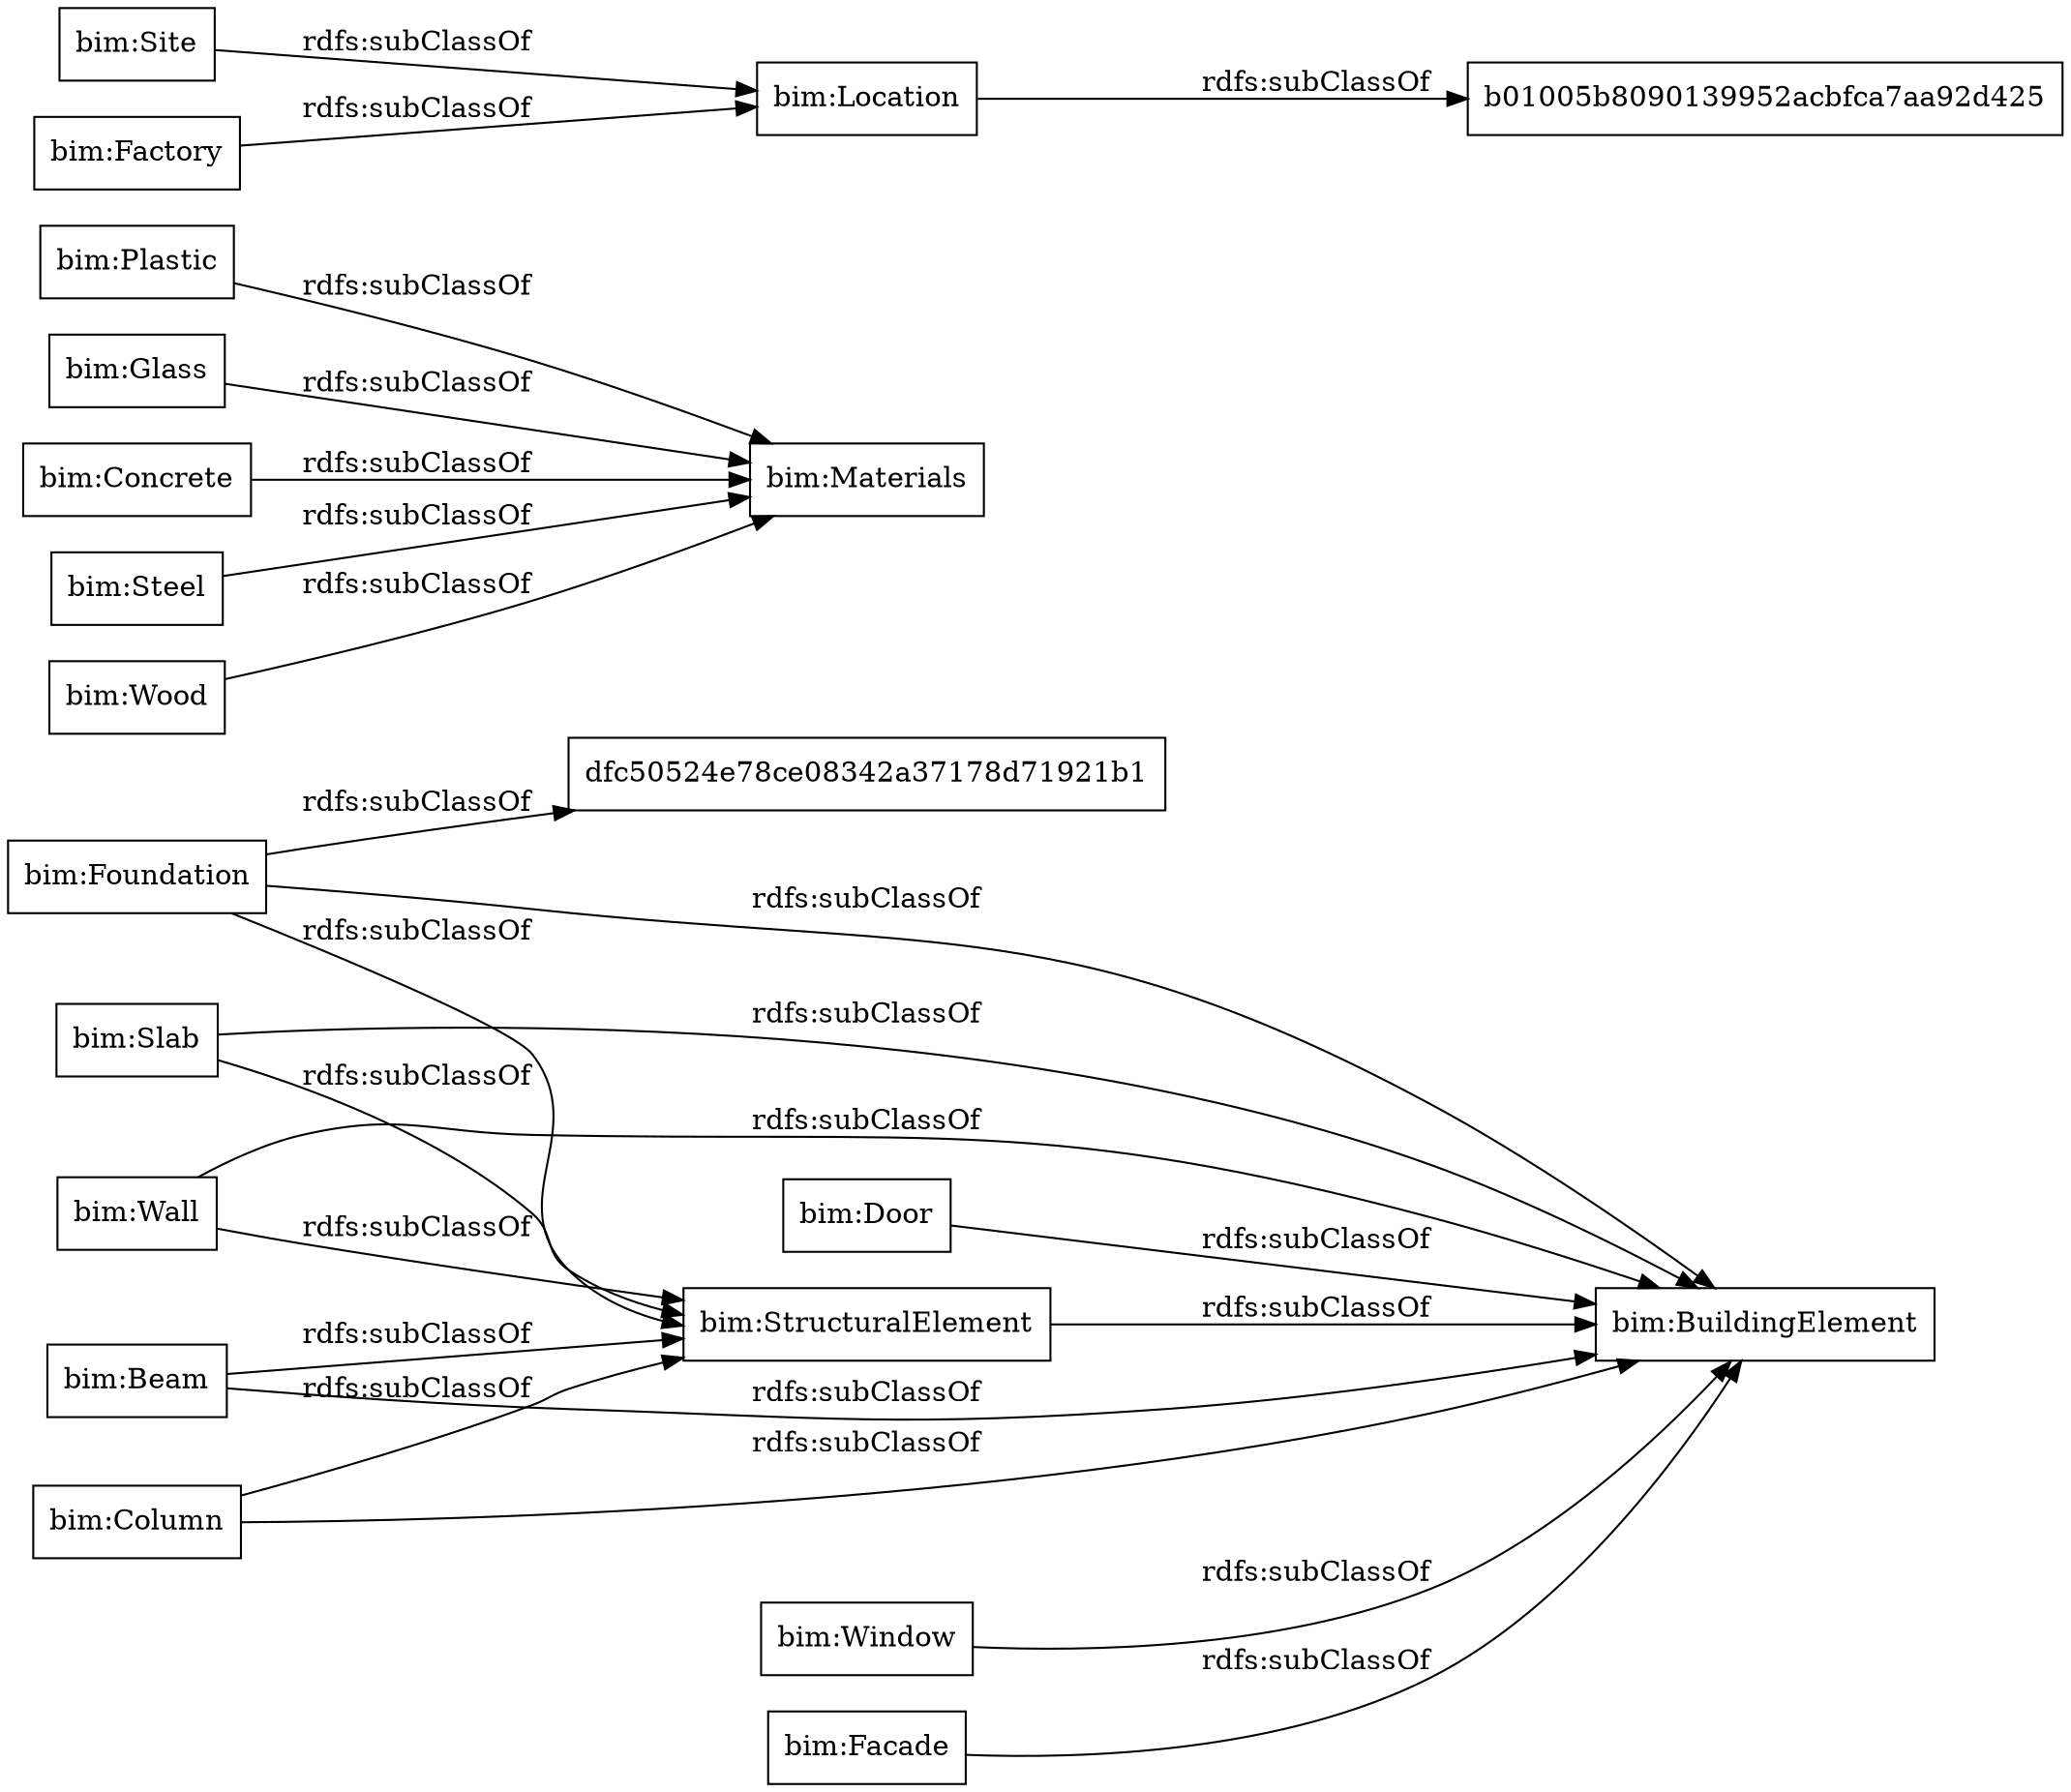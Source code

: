 digraph ar2dtool_diagram { 
rankdir=LR;
size="1000"
node [shape = rectangle, color="black"]; "dfc50524e78ce08342a37178d71921b1" "bim:BuildingElement" "bim:Slab" "bim:Wall" "bim:Beam" "bim:Plastic" "bim:Glass" "bim:Concrete" "bim:Location" "bim:Door" "bim:Steel" "bim:Materials" "bim:Site" "bim:StructuralElement" "bim:Foundation" "bim:Wood" "b01005b8090139952acbfca7aa92d425" "bim:Column" "bim:Factory" "bim:Window" "bim:Facade" ; /*classes style*/
	"bim:Site" -> "bim:Location" [ label = "rdfs:subClassOf" ];
	"bim:Wood" -> "bim:Materials" [ label = "rdfs:subClassOf" ];
	"bim:Foundation" -> "dfc50524e78ce08342a37178d71921b1" [ label = "rdfs:subClassOf" ];
	"bim:Foundation" -> "bim:StructuralElement" [ label = "rdfs:subClassOf" ];
	"bim:Foundation" -> "bim:BuildingElement" [ label = "rdfs:subClassOf" ];
	"bim:Door" -> "bim:BuildingElement" [ label = "rdfs:subClassOf" ];
	"bim:Glass" -> "bim:Materials" [ label = "rdfs:subClassOf" ];
	"bim:Wall" -> "bim:StructuralElement" [ label = "rdfs:subClassOf" ];
	"bim:Wall" -> "bim:BuildingElement" [ label = "rdfs:subClassOf" ];
	"bim:Steel" -> "bim:Materials" [ label = "rdfs:subClassOf" ];
	"bim:Beam" -> "bim:StructuralElement" [ label = "rdfs:subClassOf" ];
	"bim:Beam" -> "bim:BuildingElement" [ label = "rdfs:subClassOf" ];
	"bim:Factory" -> "bim:Location" [ label = "rdfs:subClassOf" ];
	"bim:Facade" -> "bim:BuildingElement" [ label = "rdfs:subClassOf" ];
	"bim:Column" -> "bim:StructuralElement" [ label = "rdfs:subClassOf" ];
	"bim:Column" -> "bim:BuildingElement" [ label = "rdfs:subClassOf" ];
	"bim:Window" -> "bim:BuildingElement" [ label = "rdfs:subClassOf" ];
	"bim:Slab" -> "bim:StructuralElement" [ label = "rdfs:subClassOf" ];
	"bim:Slab" -> "bim:BuildingElement" [ label = "rdfs:subClassOf" ];
	"bim:StructuralElement" -> "bim:BuildingElement" [ label = "rdfs:subClassOf" ];
	"bim:Location" -> "b01005b8090139952acbfca7aa92d425" [ label = "rdfs:subClassOf" ];
	"bim:Plastic" -> "bim:Materials" [ label = "rdfs:subClassOf" ];
	"bim:Concrete" -> "bim:Materials" [ label = "rdfs:subClassOf" ];

}
